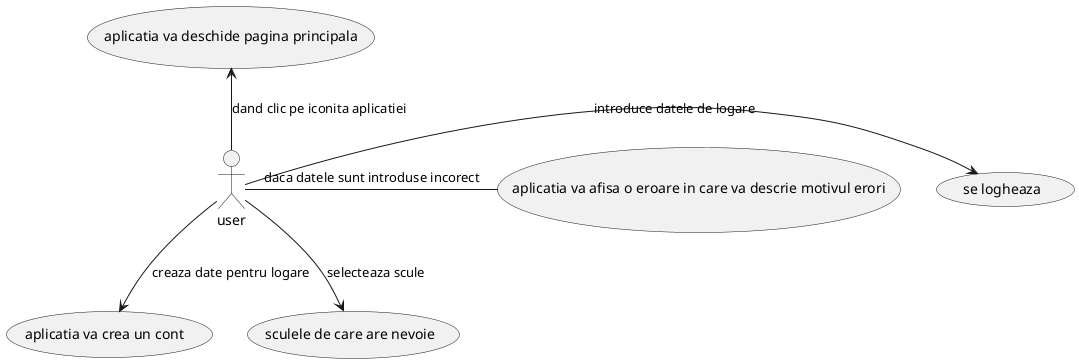 @startuml
:user: --> (aplicatia va crea un cont ):creaza date pentru logare
:user: -right-> (se logheaza):introduce datele de logare
:user: -up-> (aplicatia va deschide pagina principala):dand clic pe iconita aplicatiei
:user: -down-> (sculele de care are nevoie):selecteaza scule
:user: -(aplicatia va afisa o eroare in care va descrie motivul erori):daca datele sunt introduse incorect

@enduml


